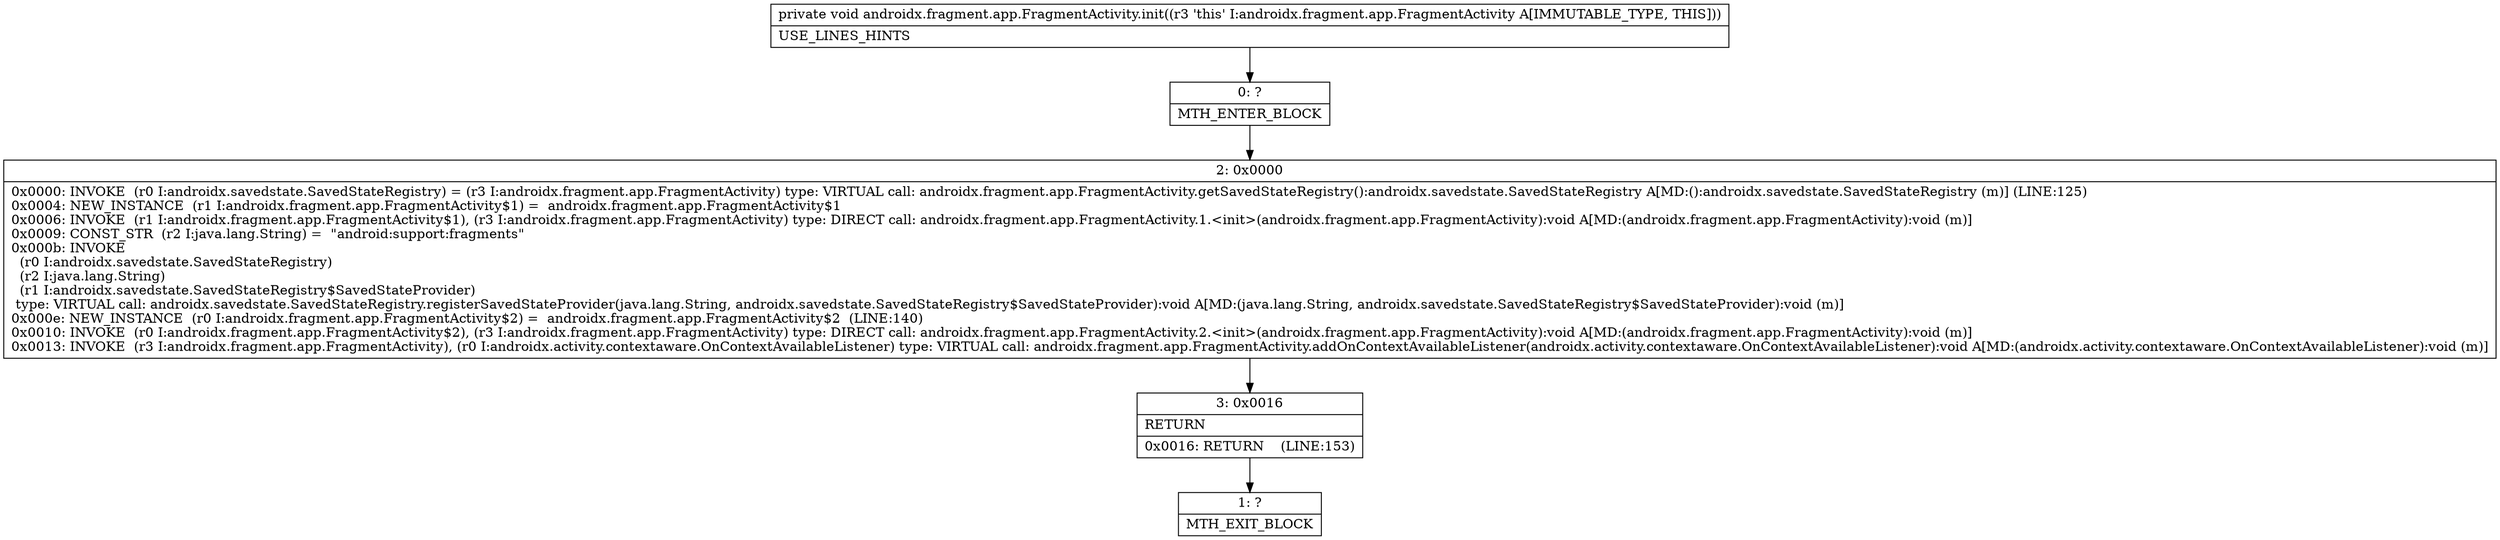 digraph "CFG forandroidx.fragment.app.FragmentActivity.init()V" {
Node_0 [shape=record,label="{0\:\ ?|MTH_ENTER_BLOCK\l}"];
Node_2 [shape=record,label="{2\:\ 0x0000|0x0000: INVOKE  (r0 I:androidx.savedstate.SavedStateRegistry) = (r3 I:androidx.fragment.app.FragmentActivity) type: VIRTUAL call: androidx.fragment.app.FragmentActivity.getSavedStateRegistry():androidx.savedstate.SavedStateRegistry A[MD:():androidx.savedstate.SavedStateRegistry (m)] (LINE:125)\l0x0004: NEW_INSTANCE  (r1 I:androidx.fragment.app.FragmentActivity$1) =  androidx.fragment.app.FragmentActivity$1 \l0x0006: INVOKE  (r1 I:androidx.fragment.app.FragmentActivity$1), (r3 I:androidx.fragment.app.FragmentActivity) type: DIRECT call: androidx.fragment.app.FragmentActivity.1.\<init\>(androidx.fragment.app.FragmentActivity):void A[MD:(androidx.fragment.app.FragmentActivity):void (m)]\l0x0009: CONST_STR  (r2 I:java.lang.String) =  \"android:support:fragments\" \l0x000b: INVOKE  \l  (r0 I:androidx.savedstate.SavedStateRegistry)\l  (r2 I:java.lang.String)\l  (r1 I:androidx.savedstate.SavedStateRegistry$SavedStateProvider)\l type: VIRTUAL call: androidx.savedstate.SavedStateRegistry.registerSavedStateProvider(java.lang.String, androidx.savedstate.SavedStateRegistry$SavedStateProvider):void A[MD:(java.lang.String, androidx.savedstate.SavedStateRegistry$SavedStateProvider):void (m)]\l0x000e: NEW_INSTANCE  (r0 I:androidx.fragment.app.FragmentActivity$2) =  androidx.fragment.app.FragmentActivity$2  (LINE:140)\l0x0010: INVOKE  (r0 I:androidx.fragment.app.FragmentActivity$2), (r3 I:androidx.fragment.app.FragmentActivity) type: DIRECT call: androidx.fragment.app.FragmentActivity.2.\<init\>(androidx.fragment.app.FragmentActivity):void A[MD:(androidx.fragment.app.FragmentActivity):void (m)]\l0x0013: INVOKE  (r3 I:androidx.fragment.app.FragmentActivity), (r0 I:androidx.activity.contextaware.OnContextAvailableListener) type: VIRTUAL call: androidx.fragment.app.FragmentActivity.addOnContextAvailableListener(androidx.activity.contextaware.OnContextAvailableListener):void A[MD:(androidx.activity.contextaware.OnContextAvailableListener):void (m)]\l}"];
Node_3 [shape=record,label="{3\:\ 0x0016|RETURN\l|0x0016: RETURN    (LINE:153)\l}"];
Node_1 [shape=record,label="{1\:\ ?|MTH_EXIT_BLOCK\l}"];
MethodNode[shape=record,label="{private void androidx.fragment.app.FragmentActivity.init((r3 'this' I:androidx.fragment.app.FragmentActivity A[IMMUTABLE_TYPE, THIS]))  | USE_LINES_HINTS\l}"];
MethodNode -> Node_0;Node_0 -> Node_2;
Node_2 -> Node_3;
Node_3 -> Node_1;
}


